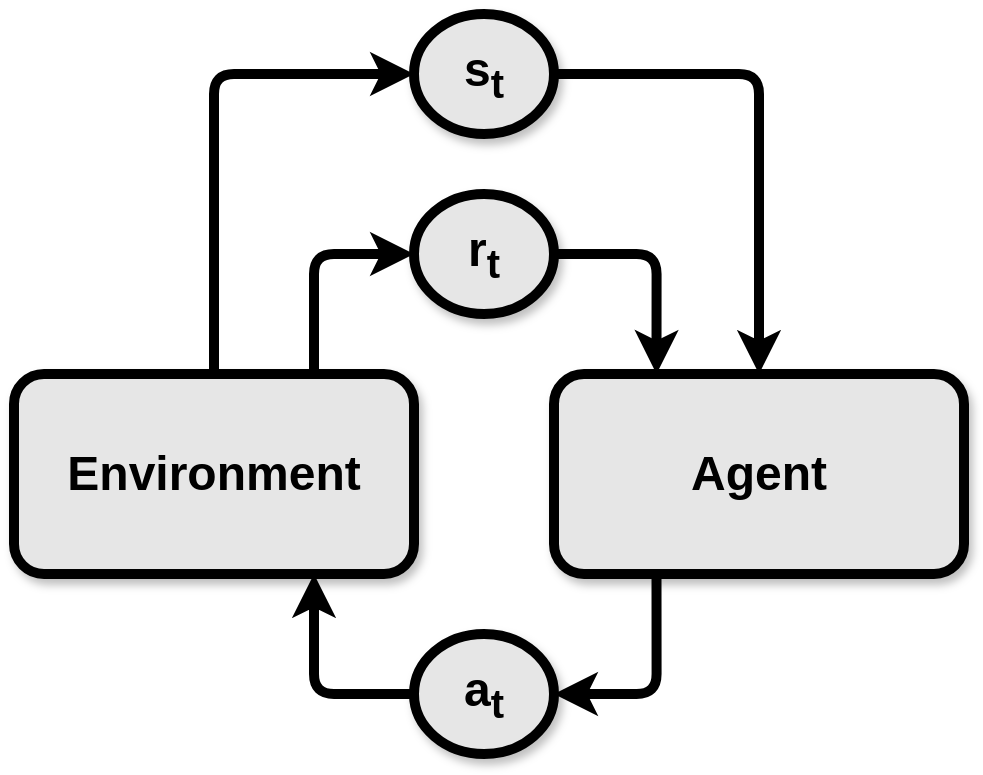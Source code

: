 <mxGraphModel dx="459" dy="789" grid="1" gridSize="10" guides="1" tooltips="1" connect="1" arrows="1" fold="1" page="1" pageScale="1" pageWidth="850" pageHeight="1100" background="#ffffff"><root><mxCell id="0"/><mxCell id="1" parent="0"/><mxCell id="23" style="edgeStyle=orthogonalEdgeStyle;rounded=1;html=1;exitX=0.75;exitY=0;entryX=0;entryY=0.5;endSize=6;jettySize=auto;orthogonalLoop=1;strokeWidth=5;" parent="1" source="7" target="18" edge="1"><mxGeometry relative="1" as="geometry"/></mxCell><mxCell id="24" style="edgeStyle=orthogonalEdgeStyle;rounded=1;html=1;exitX=0.5;exitY=0;entryX=0;entryY=0.5;endSize=6;jettySize=auto;orthogonalLoop=1;strokeWidth=5;" parent="1" source="7" target="15" edge="1"><mxGeometry relative="1" as="geometry"/></mxCell><mxCell id="7" value="&lt;h1&gt;Environment&lt;/h1&gt;" style="rounded=1;whiteSpace=wrap;html=1;shadow=1;strokeWidth=5;fillColor=#E6E6E6;" parent="1" vertex="1"><mxGeometry x="73" y="265" width="200" height="100" as="geometry"/></mxCell><mxCell id="20" style="edgeStyle=orthogonalEdgeStyle;rounded=1;html=1;exitX=0.25;exitY=1;entryX=1;entryY=0.5;endSize=6;jettySize=auto;orthogonalLoop=1;strokeWidth=5;" parent="1" source="8" target="19" edge="1"><mxGeometry relative="1" as="geometry"/></mxCell><mxCell id="8" value="&lt;h1&gt;Agent&lt;/h1&gt;" style="rounded=1;whiteSpace=wrap;html=1;shadow=1;strokeWidth=5;fillColor=#E6E6E6;" parent="1" vertex="1"><mxGeometry x="343" y="265" width="205" height="100" as="geometry"/></mxCell><mxCell id="26" style="edgeStyle=orthogonalEdgeStyle;rounded=1;html=1;exitX=1;exitY=0.5;entryX=0.5;entryY=0;endSize=6;jettySize=auto;orthogonalLoop=1;strokeWidth=5;" parent="1" source="15" target="8" edge="1"><mxGeometry relative="1" as="geometry"/></mxCell><mxCell id="15" value="&lt;h1&gt;s&lt;sub&gt;t&lt;/sub&gt;&lt;/h1&gt;" style="ellipse;whiteSpace=wrap;html=1;strokeWidth=5;fillColor=#E6E6E6;fontFamily=Helvetica;shadow=1;" parent="1" vertex="1"><mxGeometry x="273" y="85" width="70" height="60" as="geometry"/></mxCell><mxCell id="22" style="edgeStyle=orthogonalEdgeStyle;rounded=1;html=1;exitX=1;exitY=0.5;entryX=0.25;entryY=0;endSize=6;jettySize=auto;orthogonalLoop=1;strokeWidth=5;" parent="1" source="18" target="8" edge="1"><mxGeometry relative="1" as="geometry"/></mxCell><mxCell id="18" value="&lt;h1&gt;r&lt;sub&gt;t&lt;/sub&gt;&lt;/h1&gt;" style="ellipse;whiteSpace=wrap;html=1;strokeWidth=5;fillColor=#E6E6E6;fontFamily=Helvetica;shadow=1;" parent="1" vertex="1"><mxGeometry x="273" y="175" width="70" height="60" as="geometry"/></mxCell><mxCell id="21" style="edgeStyle=orthogonalEdgeStyle;rounded=1;html=1;exitX=0;exitY=0.5;entryX=0.75;entryY=1;endSize=6;jettySize=auto;orthogonalLoop=1;strokeWidth=5;" parent="1" source="19" target="7" edge="1"><mxGeometry relative="1" as="geometry"/></mxCell><mxCell id="19" value="&lt;h1&gt;a&lt;sub&gt;t&lt;/sub&gt;&lt;/h1&gt;" style="ellipse;whiteSpace=wrap;html=1;strokeWidth=5;fillColor=#E6E6E6;fontFamily=Helvetica;shadow=1;" parent="1" vertex="1"><mxGeometry x="273" y="395" width="70" height="60" as="geometry"/></mxCell></root></mxGraphModel>